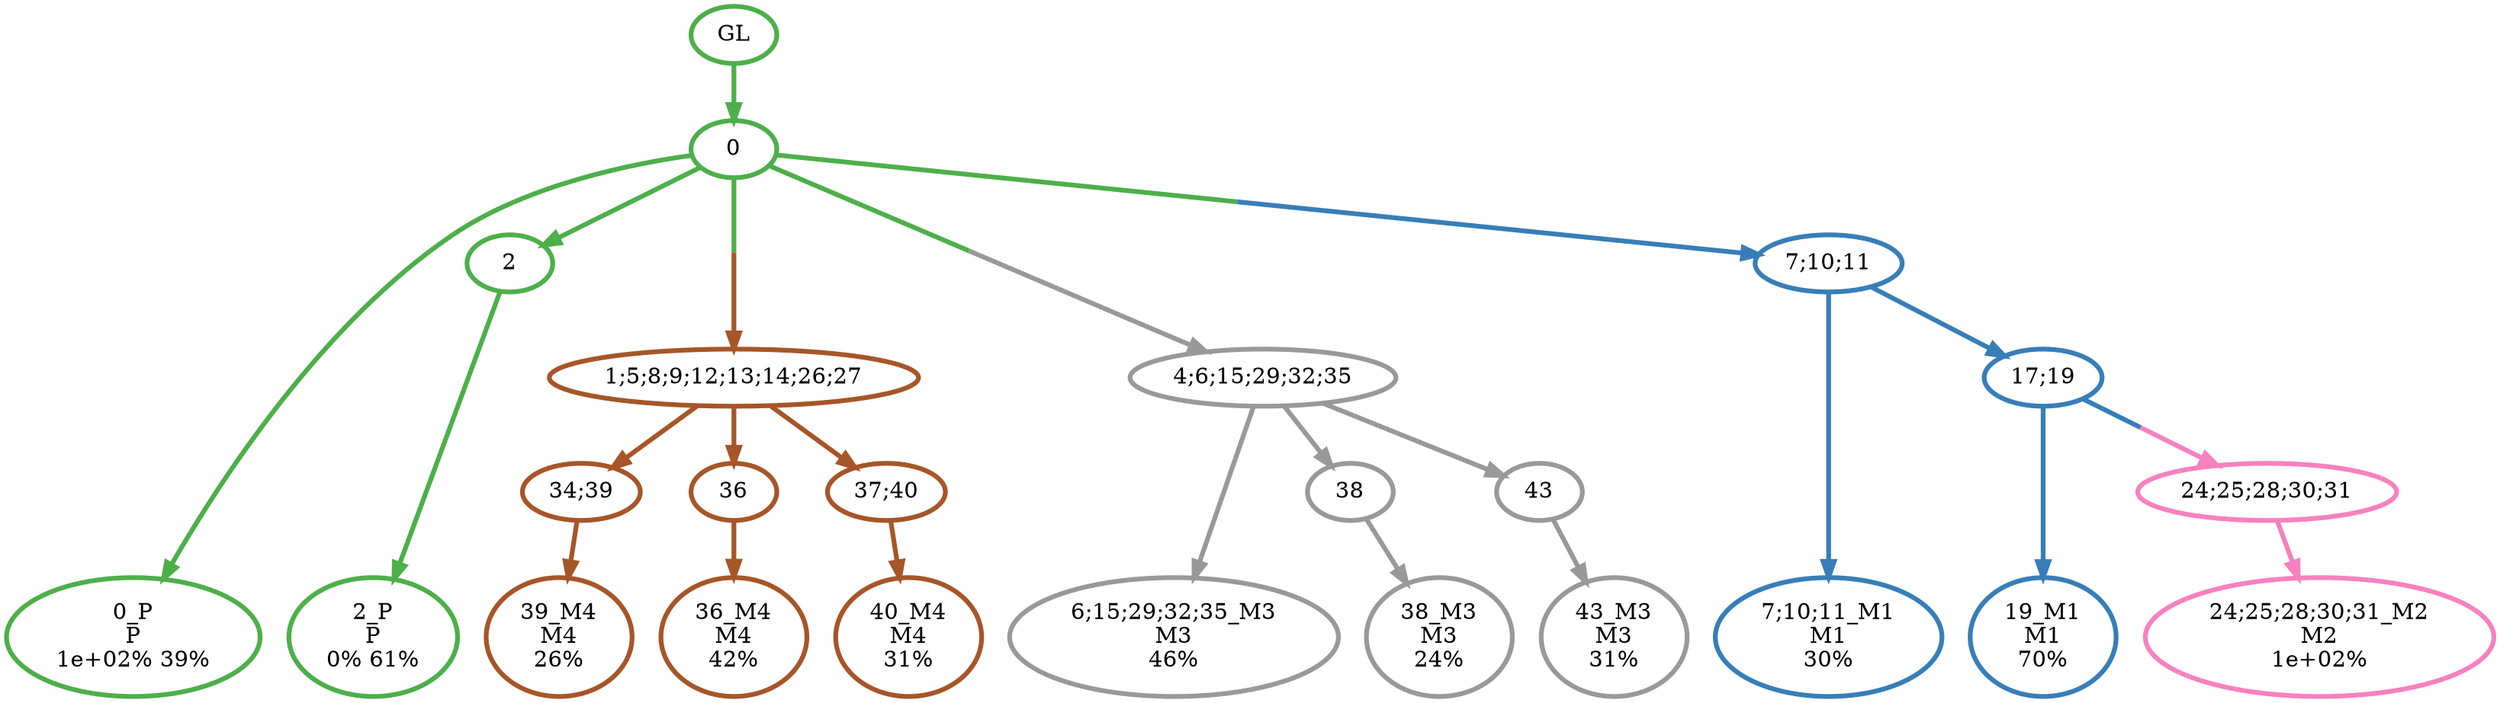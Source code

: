 digraph T {
	{
		rank=same
		21 [penwidth=3,colorscheme=set19,color=3,label="0_P\nP\n1e+02% 39%"]
		19 [penwidth=3,colorscheme=set19,color=3,label="2_P\nP\n0% 61%"]
		18 [penwidth=3,colorscheme=set19,color=2,label="7;10;11_M1\nM1\n30%"]
		16 [penwidth=3,colorscheme=set19,color=2,label="19_M1\nM1\n70%"]
		15 [penwidth=3,colorscheme=set19,color=8,label="24;25;28;30;31_M2\nM2\n1e+02%"]
		14 [penwidth=3,colorscheme=set19,color=9,label="6;15;29;32;35_M3\nM3\n46%"]
		12 [penwidth=3,colorscheme=set19,color=9,label="38_M3\nM3\n24%"]
		10 [penwidth=3,colorscheme=set19,color=9,label="43_M3\nM3\n31%"]
		8 [penwidth=3,colorscheme=set19,color=7,label="39_M4\nM4\n26%"]
		6 [penwidth=3,colorscheme=set19,color=7,label="36_M4\nM4\n42%"]
		4 [penwidth=3,colorscheme=set19,color=7,label="40_M4\nM4\n31%"]
	}
	23 [penwidth=3,colorscheme=set19,color=3,label="GL"]
	22 [penwidth=3,colorscheme=set19,color=3,label="0"]
	20 [penwidth=3,colorscheme=set19,color=3,label="2"]
	17 [penwidth=3,colorscheme=set19,color=2,label="17;19"]
	13 [penwidth=3,colorscheme=set19,color=9,label="38"]
	11 [penwidth=3,colorscheme=set19,color=9,label="43"]
	9 [penwidth=3,colorscheme=set19,color=7,label="34;39"]
	7 [penwidth=3,colorscheme=set19,color=7,label="36"]
	5 [penwidth=3,colorscheme=set19,color=7,label="37;40"]
	3 [penwidth=3,colorscheme=set19,color=8,label="24;25;28;30;31"]
	2 [penwidth=3,colorscheme=set19,color=7,label="1;5;8;9;12;13;14;26;27"]
	1 [penwidth=3,colorscheme=set19,color=9,label="4;6;15;29;32;35"]
	0 [penwidth=3,colorscheme=set19,color=2,label="7;10;11"]
	23 -> 22 [penwidth=3,colorscheme=set19,color=3]
	22 -> 21 [penwidth=3,colorscheme=set19,color=3]
	22 -> 20 [penwidth=3,colorscheme=set19,color=3]
	22 -> 2 [penwidth=3,colorscheme=set19,color="3;0.5:7"]
	22 -> 1 [penwidth=3,colorscheme=set19,color="3;0.5:9"]
	22 -> 0 [penwidth=3,colorscheme=set19,color="3;0.5:2"]
	20 -> 19 [penwidth=3,colorscheme=set19,color=3]
	17 -> 16 [penwidth=3,colorscheme=set19,color=2]
	17 -> 3 [penwidth=3,colorscheme=set19,color="2;0.5:8"]
	13 -> 12 [penwidth=3,colorscheme=set19,color=9]
	11 -> 10 [penwidth=3,colorscheme=set19,color=9]
	9 -> 8 [penwidth=3,colorscheme=set19,color=7]
	7 -> 6 [penwidth=3,colorscheme=set19,color=7]
	5 -> 4 [penwidth=3,colorscheme=set19,color=7]
	3 -> 15 [penwidth=3,colorscheme=set19,color=8]
	2 -> 9 [penwidth=3,colorscheme=set19,color=7]
	2 -> 7 [penwidth=3,colorscheme=set19,color=7]
	2 -> 5 [penwidth=3,colorscheme=set19,color=7]
	1 -> 14 [penwidth=3,colorscheme=set19,color=9]
	1 -> 13 [penwidth=3,colorscheme=set19,color=9]
	1 -> 11 [penwidth=3,colorscheme=set19,color=9]
	0 -> 18 [penwidth=3,colorscheme=set19,color=2]
	0 -> 17 [penwidth=3,colorscheme=set19,color=2]
}
